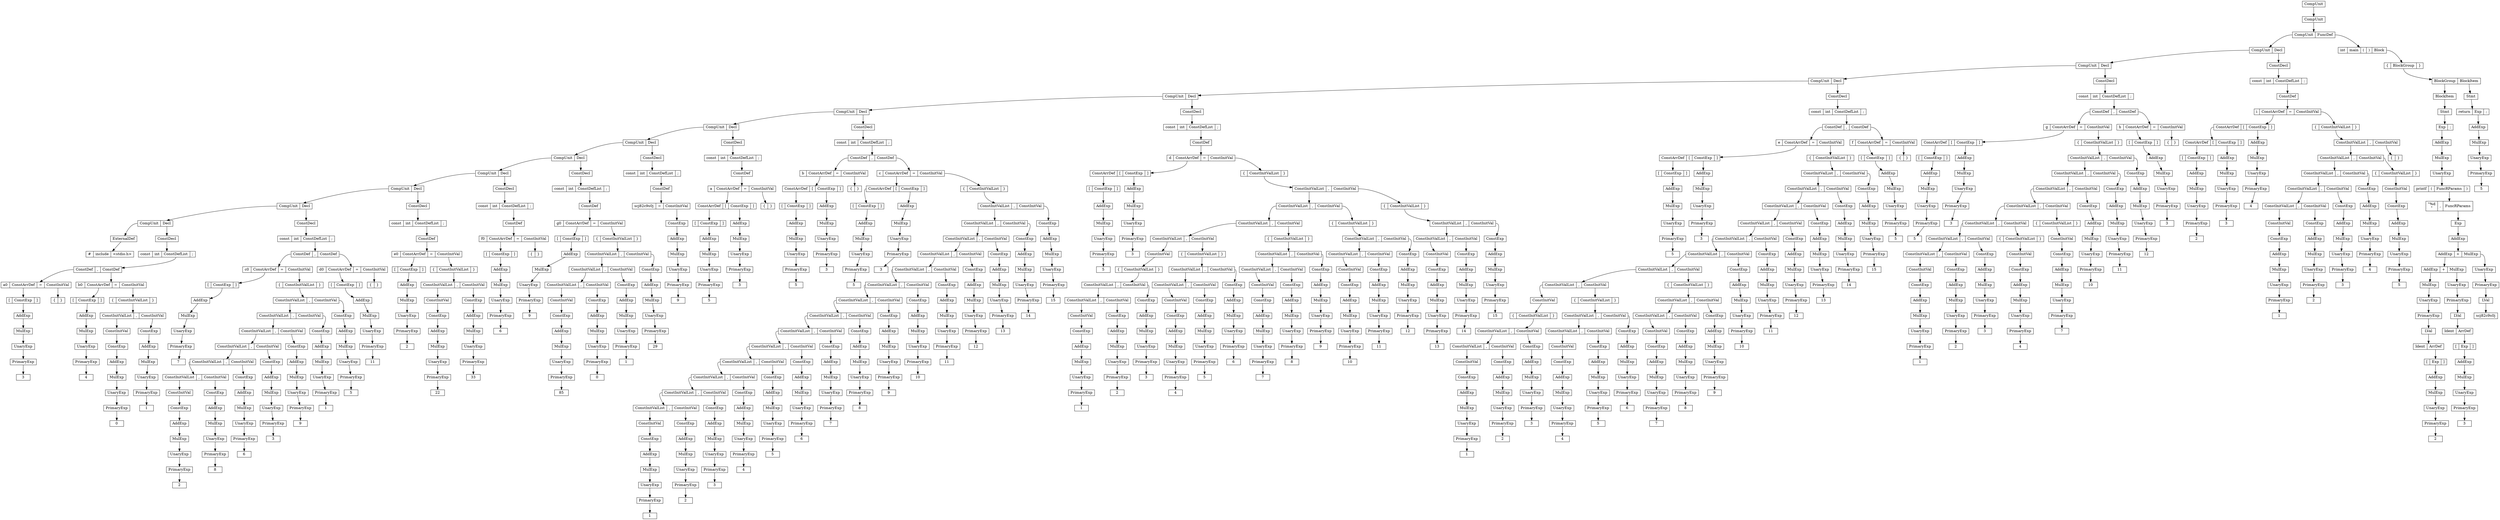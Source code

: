 digraph " "{node [shape = record,height=.1]node0[label="<f0> CompUnit"]node1[label = "<f0> CompUnit"];
"node0":f0->"node1";
node2[label = "<f0> CompUnit|<f1> FuncDef"];
"node1":f0->"node2";
node3[label = "<f0> int|<f1> main|<f2> \(|<f3> \)|<f4> Block"];
"node2":f1->"node3";
node4[label = "<f0> \{|<f1> BlockGroup|<f2> \}"];
"node3":f4->"node4";
node6[label = "<f0> BlockGroup|<f1> BlockItem"];
"node4":f1->"node6";
node7[label = "<f0> Stmt"];
"node6":f1->"node7";
node8[label = "<f0> return|<f1> Exp|<f2> \;"];
"node7":f0->"node8";
node10[label = "<f0> AddExp"];
"node8":f1->"node10";
node11[label = "<f0> MulExp"];
"node10":f0->"node11";
node12[label = "<f0> UnaryExp"];
"node11":f0->"node12";
node13[label = "<f0> PrimaryExp"];
"node12":f0->"node13";
node14[label = "<f0> 5"];
"node13":f0->"node14";
node17[label = "<f0> BlockItem"];
"node6":f0->"node17";
node18[label = "<f0> Stmt"];
"node17":f0->"node18";
node19[label = "<f0> Exp|<f1> \;"];
"node18":f0->"node19";
node21[label = "<f0> AddExp"];
"node19":f0->"node21";
node22[label = "<f0> MulExp"];
"node21":f0->"node22";
node23[label = "<f0> UnaryExp"];
"node22":f0->"node23";
node24[label = "<f0> printf|<f1> \(|<f2> FuncRParams|<f3> \)"];
"node23":f0->"node24";
node26[label = "<f0> \"%d\n\"|<f1> \,|<f2> FuncRParams"];
"node24":f2->"node26";
node27[label = "<f0> Exp"];
"node26":f2->"node27";
node28[label = "<f0> AddExp"];
"node27":f0->"node28";
node29[label = "<f0> AddExp|<f1> +|<f2> MulExp"];
"node28":f0->"node29";
node30[label = "<f0> UnaryExp"];
"node29":f2->"node30";
node31[label = "<f0> PrimaryExp"];
"node30":f0->"node31";
node32[label = "<f0> LVal"];
"node31":f0->"node32";
node33[label = "<f0> scj82c9s0j"];
"node32":f0->"node33";
node36[label = "<f0> AddExp|<f1> +|<f2> MulExp"];
"node29":f0->"node36";
node37[label = "<f0> UnaryExp"];
"node36":f2->"node37";
node38[label = "<f0> PrimaryExp"];
"node37":f0->"node38";
node39[label = "<f0> LVal"];
"node38":f0->"node39";
node40[label = "<f0> Ident|<f1> ArrDef"];
"node39":f0->"node40";
node41[label = "<f0> \[|<f1> Exp|<f2> \]"];
"node40":f1->"node41";
node43[label = "<f0> AddExp"];
"node41":f1->"node43";
node44[label = "<f0> MulExp"];
"node43":f0->"node44";
node45[label = "<f0> UnaryExp"];
"node44":f0->"node45";
node46[label = "<f0> PrimaryExp"];
"node45":f0->"node46";
node47[label = "<f0> 3"];
"node46":f0->"node47";
node52[label = "<f0> MulExp"];
"node36":f0->"node52";
node53[label = "<f0> UnaryExp"];
"node52":f0->"node53";
node54[label = "<f0> PrimaryExp"];
"node53":f0->"node54";
node55[label = "<f0> LVal"];
"node54":f0->"node55";
node56[label = "<f0> Ident|<f1> ArrDef"];
"node55":f0->"node56";
node57[label = "<f0> \[|<f1> Exp|<f2> \]"];
"node56":f1->"node57";
node59[label = "<f0> AddExp"];
"node57":f1->"node59";
node60[label = "<f0> MulExp"];
"node59":f0->"node60";
node61[label = "<f0> UnaryExp"];
"node60":f0->"node61";
node62[label = "<f0> PrimaryExp"];
"node61":f0->"node62";
node63[label = "<f0> 2"];
"node62":f0->"node63";
node76[label = "<f0> CompUnit|<f1> Decl"];
"node2":f0->"node76";
node77[label = "<f0> ConstDecl"];
"node76":f1->"node77";
node78[label = "<f0> const|<f1> int|<f2> ConstDefList|<f3> \;"];
"node77":f0->"node78";
node80[label = "<f0> ConstDef"];
"node78":f2->"node80";
node81[label = "<f0> i|<f1> ConstArrDef|<f2> \=|<f3> ConstInitVal"];
"node80":f0->"node81";
node82[label = "<f0> \{|<f1> ConstInitValList|<f2> \}"];
"node81":f3->"node82";
node84[label = "<f0> ConstInitValList|<f1> \,|<f2> ConstInitVal"];
"node82":f1->"node84";
node85[label = "<f0> \{|<f1> \}"];
"node84":f2->"node85";
node89[label = "<f0> ConstInitValList|<f1> \,|<f2> ConstInitVal"];
"node84":f0->"node89";
node90[label = "<f0> \{|<f1> ConstInitValList|<f2> \}"];
"node89":f2->"node90";
node92[label = "<f0> ConstInitVal"];
"node90":f1->"node92";
node93[label = "<f0> ConstExp"];
"node92":f0->"node93";
node94[label = "<f0> AddExp"];
"node93":f0->"node94";
node95[label = "<f0> MulExp"];
"node94":f0->"node95";
node96[label = "<f0> UnaryExp"];
"node95":f0->"node96";
node97[label = "<f0> PrimaryExp"];
"node96":f0->"node97";
node98[label = "<f0> 5"];
"node97":f0->"node98";
node102[label = "<f0> ConstInitValList|<f1> \,|<f2> ConstInitVal"];
"node89":f0->"node102";
node103[label = "<f0> ConstExp"];
"node102":f2->"node103";
node104[label = "<f0> AddExp"];
"node103":f0->"node104";
node105[label = "<f0> MulExp"];
"node104":f0->"node105";
node106[label = "<f0> UnaryExp"];
"node105":f0->"node106";
node107[label = "<f0> PrimaryExp"];
"node106":f0->"node107";
node108[label = "<f0> 4"];
"node107":f0->"node108";
node111[label = "<f0> ConstInitValList|<f1> \,|<f2> ConstInitVal"];
"node102":f0->"node111";
node112[label = "<f0> ConstExp"];
"node111":f2->"node112";
node113[label = "<f0> AddExp"];
"node112":f0->"node113";
node114[label = "<f0> MulExp"];
"node113":f0->"node114";
node115[label = "<f0> UnaryExp"];
"node114":f0->"node115";
node116[label = "<f0> PrimaryExp"];
"node115":f0->"node116";
node117[label = "<f0> 3"];
"node116":f0->"node117";
node120[label = "<f0> ConstInitValList|<f1> \,|<f2> ConstInitVal"];
"node111":f0->"node120";
node121[label = "<f0> ConstExp"];
"node120":f2->"node121";
node122[label = "<f0> AddExp"];
"node121":f0->"node122";
node123[label = "<f0> MulExp"];
"node122":f0->"node123";
node124[label = "<f0> UnaryExp"];
"node123":f0->"node124";
node125[label = "<f0> PrimaryExp"];
"node124":f0->"node125";
node126[label = "<f0> 2"];
"node125":f0->"node126";
node129[label = "<f0> ConstInitVal"];
"node120":f0->"node129";
node130[label = "<f0> ConstExp"];
"node129":f0->"node130";
node131[label = "<f0> AddExp"];
"node130":f0->"node131";
node132[label = "<f0> MulExp"];
"node131":f0->"node132";
node133[label = "<f0> UnaryExp"];
"node132":f0->"node133";
node134[label = "<f0> PrimaryExp"];
"node133":f0->"node134";
node135[label = "<f0> 1"];
"node134":f0->"node135";
node139[label = "<f0> ConstArrDef|<f1> \[|<f2> ConstExp|<f3> \]"];
"node81":f1->"node139";
node141[label = "<f0> AddExp"];
"node139":f2->"node141";
node142[label = "<f0> MulExp"];
"node141":f0->"node142";
node143[label = "<f0> UnaryExp"];
"node142":f0->"node143";
node144[label = "<f0> PrimaryExp"];
"node143":f0->"node144";
node145[label = "<f0> 4"];
"node144":f0->"node145";
node148[label = "<f0> ConstArrDef|<f1> \[|<f2> ConstExp|<f3> \]"];
"node139":f0->"node148";
node150[label = "<f0> AddExp"];
"node148":f2->"node150";
node151[label = "<f0> MulExp"];
"node150":f0->"node151";
node152[label = "<f0> UnaryExp"];
"node151":f0->"node152";
node153[label = "<f0> PrimaryExp"];
"node152":f0->"node153";
node154[label = "<f0> 3"];
"node153":f0->"node154";
node157[label = "<f0> \[|<f1> ConstExp|<f2> \]"];
"node148":f0->"node157";
node159[label = "<f0> AddExp"];
"node157":f1->"node159";
node160[label = "<f0> MulExp"];
"node159":f0->"node160";
node161[label = "<f0> UnaryExp"];
"node160":f0->"node161";
node162[label = "<f0> PrimaryExp"];
"node161":f0->"node162";
node163[label = "<f0> 2"];
"node162":f0->"node163";
node169[label = "<f0> CompUnit|<f1> Decl"];
"node76":f0->"node169";
node170[label = "<f0> ConstDecl"];
"node169":f1->"node170";
node171[label = "<f0> const|<f1> int|<f2> ConstDefList|<f3> \;"];
"node170":f0->"node171";
node173[label = "<f0> ConstDef|<f1> \,|<f2> ConstDef"];
"node171":f2->"node173";
node174[label = "<f0> h|<f1> ConstArrDef|<f2> \=|<f3> ConstInitVal"];
"node173":f2->"node174";
node175[label = "<f0> \{|<f1> \}"];
"node174":f3->"node175";
node179[label = "<f0> \[|<f1> ConstExp|<f2> \]"];
"node174":f1->"node179";
node181[label = "<f0> AddExp"];
"node179":f1->"node181";
node182[label = "<f0> MulExp"];
"node181":f0->"node182";
node183[label = "<f0> UnaryExp"];
"node182":f0->"node183";
node184[label = "<f0> PrimaryExp"];
"node183":f0->"node184";
node185[label = "<f0> 3"];
"node184":f0->"node185";
node190[label = "<f0> g|<f1> ConstArrDef|<f2> \=|<f3> ConstInitVal"];
"node173":f0->"node190";
node191[label = "<f0> \{|<f1> ConstInitValList|<f2> \}"];
"node190":f3->"node191";
node193[label = "<f0> ConstInitValList|<f1> \,|<f2> ConstInitVal"];
"node191":f1->"node193";
node194[label = "<f0> ConstExp"];
"node193":f2->"node194";
node195[label = "<f0> AddExp"];
"node194":f0->"node195";
node196[label = "<f0> MulExp"];
"node195":f0->"node196";
node197[label = "<f0> UnaryExp"];
"node196":f0->"node197";
node198[label = "<f0> PrimaryExp"];
"node197":f0->"node198";
node199[label = "<f0> 12"];
"node198":f0->"node199";
node202[label = "<f0> ConstInitValList|<f1> \,|<f2> ConstInitVal"];
"node193":f0->"node202";
node203[label = "<f0> ConstExp"];
"node202":f2->"node203";
node204[label = "<f0> AddExp"];
"node203":f0->"node204";
node205[label = "<f0> MulExp"];
"node204":f0->"node205";
node206[label = "<f0> UnaryExp"];
"node205":f0->"node206";
node207[label = "<f0> PrimaryExp"];
"node206":f0->"node207";
node208[label = "<f0> 11"];
"node207":f0->"node208";
node211[label = "<f0> ConstInitValList|<f1> \,|<f2> ConstInitVal"];
"node202":f0->"node211";
node212[label = "<f0> ConstExp"];
"node211":f2->"node212";
node213[label = "<f0> AddExp"];
"node212":f0->"node213";
node214[label = "<f0> MulExp"];
"node213":f0->"node214";
node215[label = "<f0> UnaryExp"];
"node214":f0->"node215";
node216[label = "<f0> PrimaryExp"];
"node215":f0->"node216";
node217[label = "<f0> 10"];
"node216":f0->"node217";
node220[label = "<f0> ConstInitValList|<f1> \,|<f2> ConstInitVal"];
"node211":f0->"node220";
node221[label = "<f0> \{|<f1> ConstInitValList|<f2> \}"];
"node220":f2->"node221";
node223[label = "<f0> ConstInitVal"];
"node221":f1->"node223";
node224[label = "<f0> ConstExp"];
"node223":f0->"node224";
node225[label = "<f0> AddExp"];
"node224":f0->"node225";
node226[label = "<f0> MulExp"];
"node225":f0->"node226";
node227[label = "<f0> UnaryExp"];
"node226":f0->"node227";
node228[label = "<f0> PrimaryExp"];
"node227":f0->"node228";
node229[label = "<f0> 7"];
"node228":f0->"node229";
node233[label = "<f0> ConstInitValList|<f1> \,|<f2> ConstInitVal"];
"node220":f0->"node233";
node234[label = "<f0> \{|<f1> ConstInitValList|<f2> \}"];
"node233":f2->"node234";
node236[label = "<f0> ConstInitVal"];
"node234":f1->"node236";
node237[label = "<f0> ConstExp"];
"node236":f0->"node237";
node238[label = "<f0> AddExp"];
"node237":f0->"node238";
node239[label = "<f0> MulExp"];
"node238":f0->"node239";
node240[label = "<f0> UnaryExp"];
"node239":f0->"node240";
node241[label = "<f0> PrimaryExp"];
"node240":f0->"node241";
node242[label = "<f0> 4"];
"node241":f0->"node242";
node246[label = "<f0> ConstInitValList|<f1> \,|<f2> ConstInitVal"];
"node233":f0->"node246";
node247[label = "<f0> ConstExp"];
"node246":f2->"node247";
node248[label = "<f0> AddExp"];
"node247":f0->"node248";
node249[label = "<f0> MulExp"];
"node248":f0->"node249";
node250[label = "<f0> UnaryExp"];
"node249":f0->"node250";
node251[label = "<f0> PrimaryExp"];
"node250":f0->"node251";
node252[label = "<f0> 3"];
"node251":f0->"node252";
node255[label = "<f0> ConstInitValList|<f1> \,|<f2> ConstInitVal"];
"node246":f0->"node255";
node256[label = "<f0> ConstExp"];
"node255":f2->"node256";
node257[label = "<f0> AddExp"];
"node256":f0->"node257";
node258[label = "<f0> MulExp"];
"node257":f0->"node258";
node259[label = "<f0> UnaryExp"];
"node258":f0->"node259";
node260[label = "<f0> PrimaryExp"];
"node259":f0->"node260";
node261[label = "<f0> 2"];
"node260":f0->"node261";
node264[label = "<f0> ConstInitVal"];
"node255":f0->"node264";
node265[label = "<f0> ConstExp"];
"node264":f0->"node265";
node266[label = "<f0> AddExp"];
"node265":f0->"node266";
node267[label = "<f0> MulExp"];
"node266":f0->"node267";
node268[label = "<f0> UnaryExp"];
"node267":f0->"node268";
node269[label = "<f0> PrimaryExp"];
"node268":f0->"node269";
node270[label = "<f0> 1"];
"node269":f0->"node270";
node274[label = "<f0> ConstArrDef|<f1> \[|<f2> ConstExp|<f3> \]"];
"node190":f1->"node274";
node276[label = "<f0> AddExp"];
"node274":f2->"node276";
node277[label = "<f0> MulExp"];
"node276":f0->"node277";
node278[label = "<f0> UnaryExp"];
"node277":f0->"node278";
node279[label = "<f0> PrimaryExp"];
"node278":f0->"node279";
node280[label = "<f0> 3"];
"node279":f0->"node280";
node283[label = "<f0> \[|<f1> ConstExp|<f2> \]"];
"node274":f0->"node283";
node285[label = "<f0> AddExp"];
"node283":f1->"node285";
node286[label = "<f0> MulExp"];
"node285":f0->"node286";
node287[label = "<f0> UnaryExp"];
"node286":f0->"node287";
node288[label = "<f0> PrimaryExp"];
"node287":f0->"node288";
node289[label = "<f0> 5"];
"node288":f0->"node289";
node295[label = "<f0> CompUnit|<f1> Decl"];
"node169":f0->"node295";
node296[label = "<f0> ConstDecl"];
"node295":f1->"node296";
node297[label = "<f0> const|<f1> int|<f2> ConstDefList|<f3> \;"];
"node296":f0->"node297";
node299[label = "<f0> ConstDef|<f1> \,|<f2> ConstDef"];
"node297":f2->"node299";
node300[label = "<f0> f|<f1> ConstArrDef|<f2> \=|<f3> ConstInitVal"];
"node299":f2->"node300";
node301[label = "<f0> \{|<f1> \}"];
"node300":f3->"node301";
node305[label = "<f0> \[|<f1> ConstExp|<f2> \]"];
"node300":f1->"node305";
node307[label = "<f0> AddExp"];
"node305":f1->"node307";
node308[label = "<f0> MulExp"];
"node307":f0->"node308";
node309[label = "<f0> UnaryExp"];
"node308":f0->"node309";
node310[label = "<f0> PrimaryExp"];
"node309":f0->"node310";
node311[label = "<f0> 5"];
"node310":f0->"node311";
node316[label = "<f0> e|<f1> ConstArrDef|<f2> \=|<f3> ConstInitVal"];
"node299":f0->"node316";
node317[label = "<f0> \{|<f1> ConstInitValList|<f2> \}"];
"node316":f3->"node317";
node319[label = "<f0> ConstInitValList|<f1> \,|<f2> ConstInitVal"];
"node317":f1->"node319";
node320[label = "<f0> ConstExp"];
"node319":f2->"node320";
node321[label = "<f0> AddExp"];
"node320":f0->"node321";
node322[label = "<f0> MulExp"];
"node321":f0->"node322";
node323[label = "<f0> UnaryExp"];
"node322":f0->"node323";
node324[label = "<f0> PrimaryExp"];
"node323":f0->"node324";
node325[label = "<f0> 15"];
"node324":f0->"node325";
node328[label = "<f0> ConstInitValList|<f1> \,|<f2> ConstInitVal"];
"node319":f0->"node328";
node329[label = "<f0> ConstExp"];
"node328":f2->"node329";
node330[label = "<f0> AddExp"];
"node329":f0->"node330";
node331[label = "<f0> MulExp"];
"node330":f0->"node331";
node332[label = "<f0> UnaryExp"];
"node331":f0->"node332";
node333[label = "<f0> PrimaryExp"];
"node332":f0->"node333";
node334[label = "<f0> 14"];
"node333":f0->"node334";
node337[label = "<f0> ConstInitValList|<f1> \,|<f2> ConstInitVal"];
"node328":f0->"node337";
node338[label = "<f0> ConstExp"];
"node337":f2->"node338";
node339[label = "<f0> AddExp"];
"node338":f0->"node339";
node340[label = "<f0> MulExp"];
"node339":f0->"node340";
node341[label = "<f0> UnaryExp"];
"node340":f0->"node341";
node342[label = "<f0> PrimaryExp"];
"node341":f0->"node342";
node343[label = "<f0> 13"];
"node342":f0->"node343";
node346[label = "<f0> ConstInitValList|<f1> \,|<f2> ConstInitVal"];
"node337":f0->"node346";
node347[label = "<f0> ConstExp"];
"node346":f2->"node347";
node348[label = "<f0> AddExp"];
"node347":f0->"node348";
node349[label = "<f0> MulExp"];
"node348":f0->"node349";
node350[label = "<f0> UnaryExp"];
"node349":f0->"node350";
node351[label = "<f0> PrimaryExp"];
"node350":f0->"node351";
node352[label = "<f0> 12"];
"node351":f0->"node352";
node355[label = "<f0> ConstInitValList|<f1> \,|<f2> ConstInitVal"];
"node346":f0->"node355";
node356[label = "<f0> ConstExp"];
"node355":f2->"node356";
node357[label = "<f0> AddExp"];
"node356":f0->"node357";
node358[label = "<f0> MulExp"];
"node357":f0->"node358";
node359[label = "<f0> UnaryExp"];
"node358":f0->"node359";
node360[label = "<f0> PrimaryExp"];
"node359":f0->"node360";
node361[label = "<f0> 11"];
"node360":f0->"node361";
node364[label = "<f0> ConstInitValList|<f1> \,|<f2> ConstInitVal"];
"node355":f0->"node364";
node365[label = "<f0> ConstExp"];
"node364":f2->"node365";
node366[label = "<f0> AddExp"];
"node365":f0->"node366";
node367[label = "<f0> MulExp"];
"node366":f0->"node367";
node368[label = "<f0> UnaryExp"];
"node367":f0->"node368";
node369[label = "<f0> PrimaryExp"];
"node368":f0->"node369";
node370[label = "<f0> 10"];
"node369":f0->"node370";
node373[label = "<f0> ConstInitValList|<f1> \,|<f2> ConstInitVal"];
"node364":f0->"node373";
node374[label = "<f0> \{|<f1> ConstInitValList|<f2> \}"];
"node373":f2->"node374";
node376[label = "<f0> ConstInitValList|<f1> \,|<f2> ConstInitVal"];
"node374":f1->"node376";
node377[label = "<f0> ConstExp"];
"node376":f2->"node377";
node378[label = "<f0> AddExp"];
"node377":f0->"node378";
node379[label = "<f0> MulExp"];
"node378":f0->"node379";
node380[label = "<f0> UnaryExp"];
"node379":f0->"node380";
node381[label = "<f0> PrimaryExp"];
"node380":f0->"node381";
node382[label = "<f0> 9"];
"node381":f0->"node382";
node385[label = "<f0> ConstInitValList|<f1> \,|<f2> ConstInitVal"];
"node376":f0->"node385";
node386[label = "<f0> ConstExp"];
"node385":f2->"node386";
node387[label = "<f0> AddExp"];
"node386":f0->"node387";
node388[label = "<f0> MulExp"];
"node387":f0->"node388";
node389[label = "<f0> UnaryExp"];
"node388":f0->"node389";
node390[label = "<f0> PrimaryExp"];
"node389":f0->"node390";
node391[label = "<f0> 8"];
"node390":f0->"node391";
node394[label = "<f0> ConstInitVal"];
"node385":f0->"node394";
node395[label = "<f0> ConstExp"];
"node394":f0->"node395";
node396[label = "<f0> AddExp"];
"node395":f0->"node396";
node397[label = "<f0> MulExp"];
"node396":f0->"node397";
node398[label = "<f0> UnaryExp"];
"node397":f0->"node398";
node399[label = "<f0> PrimaryExp"];
"node398":f0->"node399";
node400[label = "<f0> 7"];
"node399":f0->"node400";
node404[label = "<f0> ConstInitValList|<f1> \,|<f2> ConstInitVal"];
"node373":f0->"node404";
node405[label = "<f0> \{|<f1> ConstInitValList|<f2> \}"];
"node404":f2->"node405";
node407[label = "<f0> ConstInitValList|<f1> \,|<f2> ConstInitVal"];
"node405":f1->"node407";
node408[label = "<f0> ConstExp"];
"node407":f2->"node408";
node409[label = "<f0> AddExp"];
"node408":f0->"node409";
node410[label = "<f0> MulExp"];
"node409":f0->"node410";
node411[label = "<f0> UnaryExp"];
"node410":f0->"node411";
node412[label = "<f0> PrimaryExp"];
"node411":f0->"node412";
node413[label = "<f0> 6"];
"node412":f0->"node413";
node416[label = "<f0> ConstInitValList|<f1> \,|<f2> ConstInitVal"];
"node407":f0->"node416";
node417[label = "<f0> ConstExp"];
"node416":f2->"node417";
node418[label = "<f0> AddExp"];
"node417":f0->"node418";
node419[label = "<f0> MulExp"];
"node418":f0->"node419";
node420[label = "<f0> UnaryExp"];
"node419":f0->"node420";
node421[label = "<f0> PrimaryExp"];
"node420":f0->"node421";
node422[label = "<f0> 5"];
"node421":f0->"node422";
node425[label = "<f0> ConstInitVal"];
"node416":f0->"node425";
node426[label = "<f0> ConstExp"];
"node425":f0->"node426";
node427[label = "<f0> AddExp"];
"node426":f0->"node427";
node428[label = "<f0> MulExp"];
"node427":f0->"node428";
node429[label = "<f0> UnaryExp"];
"node428":f0->"node429";
node430[label = "<f0> PrimaryExp"];
"node429":f0->"node430";
node431[label = "<f0> 4"];
"node430":f0->"node431";
node435[label = "<f0> ConstInitVal"];
"node404":f0->"node435";
node436[label = "<f0> \{|<f1> ConstInitValList|<f2> \}"];
"node435":f0->"node436";
node438[label = "<f0> ConstInitValList|<f1> \,|<f2> ConstInitVal"];
"node436":f1->"node438";
node439[label = "<f0> ConstExp"];
"node438":f2->"node439";
node440[label = "<f0> AddExp"];
"node439":f0->"node440";
node441[label = "<f0> MulExp"];
"node440":f0->"node441";
node442[label = "<f0> UnaryExp"];
"node441":f0->"node442";
node443[label = "<f0> PrimaryExp"];
"node442":f0->"node443";
node444[label = "<f0> 3"];
"node443":f0->"node444";
node447[label = "<f0> ConstInitValList|<f1> \,|<f2> ConstInitVal"];
"node438":f0->"node447";
node448[label = "<f0> ConstExp"];
"node447":f2->"node448";
node449[label = "<f0> AddExp"];
"node448":f0->"node449";
node450[label = "<f0> MulExp"];
"node449":f0->"node450";
node451[label = "<f0> UnaryExp"];
"node450":f0->"node451";
node452[label = "<f0> PrimaryExp"];
"node451":f0->"node452";
node453[label = "<f0> 2"];
"node452":f0->"node453";
node456[label = "<f0> ConstInitVal"];
"node447":f0->"node456";
node457[label = "<f0> ConstExp"];
"node456":f0->"node457";
node458[label = "<f0> AddExp"];
"node457":f0->"node458";
node459[label = "<f0> MulExp"];
"node458":f0->"node459";
node460[label = "<f0> UnaryExp"];
"node459":f0->"node460";
node461[label = "<f0> PrimaryExp"];
"node460":f0->"node461";
node462[label = "<f0> 1"];
"node461":f0->"node462";
node467[label = "<f0> ConstArrDef|<f1> \[|<f2> ConstExp|<f3> \]"];
"node316":f1->"node467";
node469[label = "<f0> AddExp"];
"node467":f2->"node469";
node470[label = "<f0> MulExp"];
"node469":f0->"node470";
node471[label = "<f0> UnaryExp"];
"node470":f0->"node471";
node472[label = "<f0> PrimaryExp"];
"node471":f0->"node472";
node473[label = "<f0> 3"];
"node472":f0->"node473";
node476[label = "<f0> \[|<f1> ConstExp|<f2> \]"];
"node467":f0->"node476";
node478[label = "<f0> AddExp"];
"node476":f1->"node478";
node479[label = "<f0> MulExp"];
"node478":f0->"node479";
node480[label = "<f0> UnaryExp"];
"node479":f0->"node480";
node481[label = "<f0> PrimaryExp"];
"node480":f0->"node481";
node482[label = "<f0> 5"];
"node481":f0->"node482";
node488[label = "<f0> CompUnit|<f1> Decl"];
"node295":f0->"node488";
node489[label = "<f0> ConstDecl"];
"node488":f1->"node489";
node490[label = "<f0> const|<f1> int|<f2> ConstDefList|<f3> \;"];
"node489":f0->"node490";
node492[label = "<f0> ConstDef"];
"node490":f2->"node492";
node493[label = "<f0> d|<f1> ConstArrDef|<f2> \=|<f3> ConstInitVal"];
"node492":f0->"node493";
node494[label = "<f0> \{|<f1> ConstInitValList|<f2> \}"];
"node493":f3->"node494";
node496[label = "<f0> ConstInitValList|<f1> \,|<f2> ConstInitVal"];
"node494":f1->"node496";
node497[label = "<f0> \{|<f1> ConstInitValList|<f2> \}"];
"node496":f2->"node497";
node499[label = "<f0> ConstInitValList|<f1> \,|<f2> ConstInitVal"];
"node497":f1->"node499";
node500[label = "<f0> ConstExp"];
"node499":f2->"node500";
node501[label = "<f0> AddExp"];
"node500":f0->"node501";
node502[label = "<f0> MulExp"];
"node501":f0->"node502";
node503[label = "<f0> UnaryExp"];
"node502":f0->"node503";
node504[label = "<f0> PrimaryExp"];
"node503":f0->"node504";
node505[label = "<f0> 15"];
"node504":f0->"node505";
node508[label = "<f0> ConstInitValList|<f1> \,|<f2> ConstInitVal"];
"node499":f0->"node508";
node509[label = "<f0> ConstExp"];
"node508":f2->"node509";
node510[label = "<f0> AddExp"];
"node509":f0->"node510";
node511[label = "<f0> MulExp"];
"node510":f0->"node511";
node512[label = "<f0> UnaryExp"];
"node511":f0->"node512";
node513[label = "<f0> PrimaryExp"];
"node512":f0->"node513";
node514[label = "<f0> 14"];
"node513":f0->"node514";
node517[label = "<f0> ConstInitVal"];
"node508":f0->"node517";
node518[label = "<f0> ConstExp"];
"node517":f0->"node518";
node519[label = "<f0> AddExp"];
"node518":f0->"node519";
node520[label = "<f0> MulExp"];
"node519":f0->"node520";
node521[label = "<f0> UnaryExp"];
"node520":f0->"node521";
node522[label = "<f0> PrimaryExp"];
"node521":f0->"node522";
node523[label = "<f0> 13"];
"node522":f0->"node523";
node527[label = "<f0> ConstInitValList|<f1> \,|<f2> ConstInitVal"];
"node496":f0->"node527";
node528[label = "<f0> \{|<f1> ConstInitValList|<f2> \}"];
"node527":f2->"node528";
node530[label = "<f0> ConstInitValList|<f1> \,|<f2> ConstInitVal"];
"node528":f1->"node530";
node531[label = "<f0> ConstExp"];
"node530":f2->"node531";
node532[label = "<f0> AddExp"];
"node531":f0->"node532";
node533[label = "<f0> MulExp"];
"node532":f0->"node533";
node534[label = "<f0> UnaryExp"];
"node533":f0->"node534";
node535[label = "<f0> PrimaryExp"];
"node534":f0->"node535";
node536[label = "<f0> 12"];
"node535":f0->"node536";
node539[label = "<f0> ConstInitValList|<f1> \,|<f2> ConstInitVal"];
"node530":f0->"node539";
node540[label = "<f0> ConstExp"];
"node539":f2->"node540";
node541[label = "<f0> AddExp"];
"node540":f0->"node541";
node542[label = "<f0> MulExp"];
"node541":f0->"node542";
node543[label = "<f0> UnaryExp"];
"node542":f0->"node543";
node544[label = "<f0> PrimaryExp"];
"node543":f0->"node544";
node545[label = "<f0> 11"];
"node544":f0->"node545";
node548[label = "<f0> ConstInitVal"];
"node539":f0->"node548";
node549[label = "<f0> ConstExp"];
"node548":f0->"node549";
node550[label = "<f0> AddExp"];
"node549":f0->"node550";
node551[label = "<f0> MulExp"];
"node550":f0->"node551";
node552[label = "<f0> UnaryExp"];
"node551":f0->"node552";
node553[label = "<f0> PrimaryExp"];
"node552":f0->"node553";
node554[label = "<f0> 10"];
"node553":f0->"node554";
node558[label = "<f0> ConstInitValList|<f1> \,|<f2> ConstInitVal"];
"node527":f0->"node558";
node559[label = "<f0> \{|<f1> ConstInitValList|<f2> \}"];
"node558":f2->"node559";
node561[label = "<f0> ConstInitValList|<f1> \,|<f2> ConstInitVal"];
"node559":f1->"node561";
node562[label = "<f0> ConstExp"];
"node561":f2->"node562";
node563[label = "<f0> AddExp"];
"node562":f0->"node563";
node564[label = "<f0> MulExp"];
"node563":f0->"node564";
node565[label = "<f0> UnaryExp"];
"node564":f0->"node565";
node566[label = "<f0> PrimaryExp"];
"node565":f0->"node566";
node567[label = "<f0> 9"];
"node566":f0->"node567";
node570[label = "<f0> ConstInitValList|<f1> \,|<f2> ConstInitVal"];
"node561":f0->"node570";
node571[label = "<f0> ConstExp"];
"node570":f2->"node571";
node572[label = "<f0> AddExp"];
"node571":f0->"node572";
node573[label = "<f0> MulExp"];
"node572":f0->"node573";
node574[label = "<f0> UnaryExp"];
"node573":f0->"node574";
node575[label = "<f0> PrimaryExp"];
"node574":f0->"node575";
node576[label = "<f0> 8"];
"node575":f0->"node576";
node579[label = "<f0> ConstInitVal"];
"node570":f0->"node579";
node580[label = "<f0> ConstExp"];
"node579":f0->"node580";
node581[label = "<f0> AddExp"];
"node580":f0->"node581";
node582[label = "<f0> MulExp"];
"node581":f0->"node582";
node583[label = "<f0> UnaryExp"];
"node582":f0->"node583";
node584[label = "<f0> PrimaryExp"];
"node583":f0->"node584";
node585[label = "<f0> 7"];
"node584":f0->"node585";
node589[label = "<f0> ConstInitValList|<f1> \,|<f2> ConstInitVal"];
"node558":f0->"node589";
node590[label = "<f0> \{|<f1> ConstInitValList|<f2> \}"];
"node589":f2->"node590";
node592[label = "<f0> ConstInitValList|<f1> \,|<f2> ConstInitVal"];
"node590":f1->"node592";
node593[label = "<f0> ConstExp"];
"node592":f2->"node593";
node594[label = "<f0> AddExp"];
"node593":f0->"node594";
node595[label = "<f0> MulExp"];
"node594":f0->"node595";
node596[label = "<f0> UnaryExp"];
"node595":f0->"node596";
node597[label = "<f0> PrimaryExp"];
"node596":f0->"node597";
node598[label = "<f0> 6"];
"node597":f0->"node598";
node601[label = "<f0> ConstInitValList|<f1> \,|<f2> ConstInitVal"];
"node592":f0->"node601";
node602[label = "<f0> ConstExp"];
"node601":f2->"node602";
node603[label = "<f0> AddExp"];
"node602":f0->"node603";
node604[label = "<f0> MulExp"];
"node603":f0->"node604";
node605[label = "<f0> UnaryExp"];
"node604":f0->"node605";
node606[label = "<f0> PrimaryExp"];
"node605":f0->"node606";
node607[label = "<f0> 5"];
"node606":f0->"node607";
node610[label = "<f0> ConstInitVal"];
"node601":f0->"node610";
node611[label = "<f0> ConstExp"];
"node610":f0->"node611";
node612[label = "<f0> AddExp"];
"node611":f0->"node612";
node613[label = "<f0> MulExp"];
"node612":f0->"node613";
node614[label = "<f0> UnaryExp"];
"node613":f0->"node614";
node615[label = "<f0> PrimaryExp"];
"node614":f0->"node615";
node616[label = "<f0> 4"];
"node615":f0->"node616";
node620[label = "<f0> ConstInitVal"];
"node589":f0->"node620";
node621[label = "<f0> \{|<f1> ConstInitValList|<f2> \}"];
"node620":f0->"node621";
node623[label = "<f0> ConstInitValList|<f1> \,|<f2> ConstInitVal"];
"node621":f1->"node623";
node624[label = "<f0> ConstExp"];
"node623":f2->"node624";
node625[label = "<f0> AddExp"];
"node624":f0->"node625";
node626[label = "<f0> MulExp"];
"node625":f0->"node626";
node627[label = "<f0> UnaryExp"];
"node626":f0->"node627";
node628[label = "<f0> PrimaryExp"];
"node627":f0->"node628";
node629[label = "<f0> 3"];
"node628":f0->"node629";
node632[label = "<f0> ConstInitValList|<f1> \,|<f2> ConstInitVal"];
"node623":f0->"node632";
node633[label = "<f0> ConstExp"];
"node632":f2->"node633";
node634[label = "<f0> AddExp"];
"node633":f0->"node634";
node635[label = "<f0> MulExp"];
"node634":f0->"node635";
node636[label = "<f0> UnaryExp"];
"node635":f0->"node636";
node637[label = "<f0> PrimaryExp"];
"node636":f0->"node637";
node638[label = "<f0> 2"];
"node637":f0->"node638";
node641[label = "<f0> ConstInitVal"];
"node632":f0->"node641";
node642[label = "<f0> ConstExp"];
"node641":f0->"node642";
node643[label = "<f0> AddExp"];
"node642":f0->"node643";
node644[label = "<f0> MulExp"];
"node643":f0->"node644";
node645[label = "<f0> UnaryExp"];
"node644":f0->"node645";
node646[label = "<f0> PrimaryExp"];
"node645":f0->"node646";
node647[label = "<f0> 1"];
"node646":f0->"node647";
node652[label = "<f0> ConstArrDef|<f1> \[|<f2> ConstExp|<f3> \]"];
"node493":f1->"node652";
node654[label = "<f0> AddExp"];
"node652":f2->"node654";
node655[label = "<f0> MulExp"];
"node654":f0->"node655";
node656[label = "<f0> UnaryExp"];
"node655":f0->"node656";
node657[label = "<f0> PrimaryExp"];
"node656":f0->"node657";
node658[label = "<f0> 3"];
"node657":f0->"node658";
node661[label = "<f0> \[|<f1> ConstExp|<f2> \]"];
"node652":f0->"node661";
node663[label = "<f0> AddExp"];
"node661":f1->"node663";
node664[label = "<f0> MulExp"];
"node663":f0->"node664";
node665[label = "<f0> UnaryExp"];
"node664":f0->"node665";
node666[label = "<f0> PrimaryExp"];
"node665":f0->"node666";
node667[label = "<f0> 5"];
"node666":f0->"node667";
node673[label = "<f0> CompUnit|<f1> Decl"];
"node488":f0->"node673";
node674[label = "<f0> ConstDecl"];
"node673":f1->"node674";
node675[label = "<f0> const|<f1> int|<f2> ConstDefList|<f3> \;"];
"node674":f0->"node675";
node677[label = "<f0> ConstDef|<f1> \,|<f2> ConstDef"];
"node675":f2->"node677";
node678[label = "<f0> c|<f1> ConstArrDef|<f2> \=|<f3> ConstInitVal"];
"node677":f2->"node678";
node679[label = "<f0> \{|<f1> ConstInitValList|<f2> \}"];
"node678":f3->"node679";
node681[label = "<f0> ConstInitValList|<f1> \,|<f2> ConstInitVal"];
"node679":f1->"node681";
node682[label = "<f0> ConstExp"];
"node681":f2->"node682";
node683[label = "<f0> AddExp"];
"node682":f0->"node683";
node684[label = "<f0> MulExp"];
"node683":f0->"node684";
node685[label = "<f0> UnaryExp"];
"node684":f0->"node685";
node686[label = "<f0> PrimaryExp"];
"node685":f0->"node686";
node687[label = "<f0> 15"];
"node686":f0->"node687";
node690[label = "<f0> ConstInitValList|<f1> \,|<f2> ConstInitVal"];
"node681":f0->"node690";
node691[label = "<f0> ConstExp"];
"node690":f2->"node691";
node692[label = "<f0> AddExp"];
"node691":f0->"node692";
node693[label = "<f0> MulExp"];
"node692":f0->"node693";
node694[label = "<f0> UnaryExp"];
"node693":f0->"node694";
node695[label = "<f0> PrimaryExp"];
"node694":f0->"node695";
node696[label = "<f0> 14"];
"node695":f0->"node696";
node699[label = "<f0> ConstInitValList|<f1> \,|<f2> ConstInitVal"];
"node690":f0->"node699";
node700[label = "<f0> ConstExp"];
"node699":f2->"node700";
node701[label = "<f0> AddExp"];
"node700":f0->"node701";
node702[label = "<f0> MulExp"];
"node701":f0->"node702";
node703[label = "<f0> UnaryExp"];
"node702":f0->"node703";
node704[label = "<f0> PrimaryExp"];
"node703":f0->"node704";
node705[label = "<f0> 13"];
"node704":f0->"node705";
node708[label = "<f0> ConstInitValList|<f1> \,|<f2> ConstInitVal"];
"node699":f0->"node708";
node709[label = "<f0> ConstExp"];
"node708":f2->"node709";
node710[label = "<f0> AddExp"];
"node709":f0->"node710";
node711[label = "<f0> MulExp"];
"node710":f0->"node711";
node712[label = "<f0> UnaryExp"];
"node711":f0->"node712";
node713[label = "<f0> PrimaryExp"];
"node712":f0->"node713";
node714[label = "<f0> 12"];
"node713":f0->"node714";
node717[label = "<f0> ConstInitValList|<f1> \,|<f2> ConstInitVal"];
"node708":f0->"node717";
node718[label = "<f0> ConstExp"];
"node717":f2->"node718";
node719[label = "<f0> AddExp"];
"node718":f0->"node719";
node720[label = "<f0> MulExp"];
"node719":f0->"node720";
node721[label = "<f0> UnaryExp"];
"node720":f0->"node721";
node722[label = "<f0> PrimaryExp"];
"node721":f0->"node722";
node723[label = "<f0> 11"];
"node722":f0->"node723";
node726[label = "<f0> ConstInitValList|<f1> \,|<f2> ConstInitVal"];
"node717":f0->"node726";
node727[label = "<f0> ConstExp"];
"node726":f2->"node727";
node728[label = "<f0> AddExp"];
"node727":f0->"node728";
node729[label = "<f0> MulExp"];
"node728":f0->"node729";
node730[label = "<f0> UnaryExp"];
"node729":f0->"node730";
node731[label = "<f0> PrimaryExp"];
"node730":f0->"node731";
node732[label = "<f0> 10"];
"node731":f0->"node732";
node735[label = "<f0> ConstInitValList|<f1> \,|<f2> ConstInitVal"];
"node726":f0->"node735";
node736[label = "<f0> ConstExp"];
"node735":f2->"node736";
node737[label = "<f0> AddExp"];
"node736":f0->"node737";
node738[label = "<f0> MulExp"];
"node737":f0->"node738";
node739[label = "<f0> UnaryExp"];
"node738":f0->"node739";
node740[label = "<f0> PrimaryExp"];
"node739":f0->"node740";
node741[label = "<f0> 9"];
"node740":f0->"node741";
node744[label = "<f0> ConstInitValList|<f1> \,|<f2> ConstInitVal"];
"node735":f0->"node744";
node745[label = "<f0> ConstExp"];
"node744":f2->"node745";
node746[label = "<f0> AddExp"];
"node745":f0->"node746";
node747[label = "<f0> MulExp"];
"node746":f0->"node747";
node748[label = "<f0> UnaryExp"];
"node747":f0->"node748";
node749[label = "<f0> PrimaryExp"];
"node748":f0->"node749";
node750[label = "<f0> 8"];
"node749":f0->"node750";
node753[label = "<f0> ConstInitValList|<f1> \,|<f2> ConstInitVal"];
"node744":f0->"node753";
node754[label = "<f0> ConstExp"];
"node753":f2->"node754";
node755[label = "<f0> AddExp"];
"node754":f0->"node755";
node756[label = "<f0> MulExp"];
"node755":f0->"node756";
node757[label = "<f0> UnaryExp"];
"node756":f0->"node757";
node758[label = "<f0> PrimaryExp"];
"node757":f0->"node758";
node759[label = "<f0> 7"];
"node758":f0->"node759";
node762[label = "<f0> ConstInitValList|<f1> \,|<f2> ConstInitVal"];
"node753":f0->"node762";
node763[label = "<f0> ConstExp"];
"node762":f2->"node763";
node764[label = "<f0> AddExp"];
"node763":f0->"node764";
node765[label = "<f0> MulExp"];
"node764":f0->"node765";
node766[label = "<f0> UnaryExp"];
"node765":f0->"node766";
node767[label = "<f0> PrimaryExp"];
"node766":f0->"node767";
node768[label = "<f0> 6"];
"node767":f0->"node768";
node771[label = "<f0> ConstInitValList|<f1> \,|<f2> ConstInitVal"];
"node762":f0->"node771";
node772[label = "<f0> ConstExp"];
"node771":f2->"node772";
node773[label = "<f0> AddExp"];
"node772":f0->"node773";
node774[label = "<f0> MulExp"];
"node773":f0->"node774";
node775[label = "<f0> UnaryExp"];
"node774":f0->"node775";
node776[label = "<f0> PrimaryExp"];
"node775":f0->"node776";
node777[label = "<f0> 5"];
"node776":f0->"node777";
node780[label = "<f0> ConstInitValList|<f1> \,|<f2> ConstInitVal"];
"node771":f0->"node780";
node781[label = "<f0> ConstExp"];
"node780":f2->"node781";
node782[label = "<f0> AddExp"];
"node781":f0->"node782";
node783[label = "<f0> MulExp"];
"node782":f0->"node783";
node784[label = "<f0> UnaryExp"];
"node783":f0->"node784";
node785[label = "<f0> PrimaryExp"];
"node784":f0->"node785";
node786[label = "<f0> 4"];
"node785":f0->"node786";
node789[label = "<f0> ConstInitValList|<f1> \,|<f2> ConstInitVal"];
"node780":f0->"node789";
node790[label = "<f0> ConstExp"];
"node789":f2->"node790";
node791[label = "<f0> AddExp"];
"node790":f0->"node791";
node792[label = "<f0> MulExp"];
"node791":f0->"node792";
node793[label = "<f0> UnaryExp"];
"node792":f0->"node793";
node794[label = "<f0> PrimaryExp"];
"node793":f0->"node794";
node795[label = "<f0> 3"];
"node794":f0->"node795";
node798[label = "<f0> ConstInitValList|<f1> \,|<f2> ConstInitVal"];
"node789":f0->"node798";
node799[label = "<f0> ConstExp"];
"node798":f2->"node799";
node800[label = "<f0> AddExp"];
"node799":f0->"node800";
node801[label = "<f0> MulExp"];
"node800":f0->"node801";
node802[label = "<f0> UnaryExp"];
"node801":f0->"node802";
node803[label = "<f0> PrimaryExp"];
"node802":f0->"node803";
node804[label = "<f0> 2"];
"node803":f0->"node804";
node807[label = "<f0> ConstInitVal"];
"node798":f0->"node807";
node808[label = "<f0> ConstExp"];
"node807":f0->"node808";
node809[label = "<f0> AddExp"];
"node808":f0->"node809";
node810[label = "<f0> MulExp"];
"node809":f0->"node810";
node811[label = "<f0> UnaryExp"];
"node810":f0->"node811";
node812[label = "<f0> PrimaryExp"];
"node811":f0->"node812";
node813[label = "<f0> 1"];
"node812":f0->"node813";
node817[label = "<f0> ConstArrDef|<f1> \[|<f2> ConstExp|<f3> \]"];
"node678":f1->"node817";
node819[label = "<f0> AddExp"];
"node817":f2->"node819";
node820[label = "<f0> MulExp"];
"node819":f0->"node820";
node821[label = "<f0> UnaryExp"];
"node820":f0->"node821";
node822[label = "<f0> PrimaryExp"];
"node821":f0->"node822";
node823[label = "<f0> 3"];
"node822":f0->"node823";
node826[label = "<f0> \[|<f1> ConstExp|<f2> \]"];
"node817":f0->"node826";
node828[label = "<f0> AddExp"];
"node826":f1->"node828";
node829[label = "<f0> MulExp"];
"node828":f0->"node829";
node830[label = "<f0> UnaryExp"];
"node829":f0->"node830";
node831[label = "<f0> PrimaryExp"];
"node830":f0->"node831";
node832[label = "<f0> 5"];
"node831":f0->"node832";
node837[label = "<f0> b|<f1> ConstArrDef|<f2> \=|<f3> ConstInitVal"];
"node677":f0->"node837";
node838[label = "<f0> \{|<f1> \}"];
"node837":f3->"node838";
node842[label = "<f0> ConstArrDef|<f1> \[|<f2> ConstExp|<f3> \]"];
"node837":f1->"node842";
node844[label = "<f0> AddExp"];
"node842":f2->"node844";
node845[label = "<f0> MulExp"];
"node844":f0->"node845";
node846[label = "<f0> UnaryExp"];
"node845":f0->"node846";
node847[label = "<f0> PrimaryExp"];
"node846":f0->"node847";
node848[label = "<f0> 3"];
"node847":f0->"node848";
node851[label = "<f0> \[|<f1> ConstExp|<f2> \]"];
"node842":f0->"node851";
node853[label = "<f0> AddExp"];
"node851":f1->"node853";
node854[label = "<f0> MulExp"];
"node853":f0->"node854";
node855[label = "<f0> UnaryExp"];
"node854":f0->"node855";
node856[label = "<f0> PrimaryExp"];
"node855":f0->"node856";
node857[label = "<f0> 5"];
"node856":f0->"node857";
node863[label = "<f0> CompUnit|<f1> Decl"];
"node673":f0->"node863";
node864[label = "<f0> ConstDecl"];
"node863":f1->"node864";
node865[label = "<f0> const|<f1> int|<f2> ConstDefList|<f3> \;"];
"node864":f0->"node865";
node867[label = "<f0> ConstDef"];
"node865":f2->"node867";
node868[label = "<f0> a|<f1> ConstArrDef|<f2> \=|<f3> ConstInitVal"];
"node867":f0->"node868";
node869[label = "<f0> \{|<f1> \}"];
"node868":f3->"node869";
node873[label = "<f0> ConstArrDef|<f1> \[|<f2> ConstExp|<f3> \]"];
"node868":f1->"node873";
node875[label = "<f0> AddExp"];
"node873":f2->"node875";
node876[label = "<f0> MulExp"];
"node875":f0->"node876";
node877[label = "<f0> UnaryExp"];
"node876":f0->"node877";
node878[label = "<f0> PrimaryExp"];
"node877":f0->"node878";
node879[label = "<f0> 3"];
"node878":f0->"node879";
node882[label = "<f0> \[|<f1> ConstExp|<f2> \]"];
"node873":f0->"node882";
node884[label = "<f0> AddExp"];
"node882":f1->"node884";
node885[label = "<f0> MulExp"];
"node884":f0->"node885";
node886[label = "<f0> UnaryExp"];
"node885":f0->"node886";
node887[label = "<f0> PrimaryExp"];
"node886":f0->"node887";
node888[label = "<f0> 5"];
"node887":f0->"node888";
node894[label = "<f0> CompUnit|<f1> Decl"];
"node863":f0->"node894";
node895[label = "<f0> ConstDecl"];
"node894":f1->"node895";
node896[label = "<f0> const|<f1> int|<f2> ConstDefList|<f3> \;"];
"node895":f0->"node896";
node898[label = "<f0> ConstDef"];
"node896":f2->"node898";
node899[label = "<f0> scj82c9s0j|<f1> \=|<f2> ConstInitVal"];
"node898":f0->"node899";
node900[label = "<f0> ConstExp"];
"node899":f2->"node900";
node901[label = "<f0> AddExp"];
"node900":f0->"node901";
node902[label = "<f0> MulExp"];
"node901":f0->"node902";
node903[label = "<f0> UnaryExp"];
"node902":f0->"node903";
node904[label = "<f0> PrimaryExp"];
"node903":f0->"node904";
node905[label = "<f0> 9"];
"node904":f0->"node905";
node911[label = "<f0> CompUnit|<f1> Decl"];
"node894":f0->"node911";
node912[label = "<f0> ConstDecl"];
"node911":f1->"node912";
node913[label = "<f0> const|<f1> int|<f2> ConstDefList|<f3> \;"];
"node912":f0->"node913";
node915[label = "<f0> ConstDef"];
"node913":f2->"node915";
node916[label = "<f0> g0|<f1> ConstArrDef|<f2> \=|<f3> ConstInitVal"];
"node915":f0->"node916";
node917[label = "<f0> \{|<f1> ConstInitValList|<f2> \}"];
"node916":f3->"node917";
node919[label = "<f0> ConstInitValList|<f1> \,|<f2> ConstInitVal"];
"node917":f1->"node919";
node920[label = "<f0> ConstExp"];
"node919":f2->"node920";
node921[label = "<f0> AddExp"];
"node920":f0->"node921";
node922[label = "<f0> MulExp"];
"node921":f0->"node922";
node923[label = "<f0> UnaryExp"];
"node922":f0->"node923";
node924[label = "<f0> PrimaryExp"];
"node923":f0->"node924";
node925[label = "<f0> 29"];
"node924":f0->"node925";
node928[label = "<f0> ConstInitValList|<f1> \,|<f2> ConstInitVal"];
"node919":f0->"node928";
node929[label = "<f0> ConstExp"];
"node928":f2->"node929";
node930[label = "<f0> AddExp"];
"node929":f0->"node930";
node931[label = "<f0> MulExp"];
"node930":f0->"node931";
node932[label = "<f0> UnaryExp"];
"node931":f0->"node932";
node933[label = "<f0> PrimaryExp"];
"node932":f0->"node933";
node934[label = "<f0> 1"];
"node933":f0->"node934";
node937[label = "<f0> ConstInitValList|<f1> \,|<f2> ConstInitVal"];
"node928":f0->"node937";
node938[label = "<f0> ConstExp"];
"node937":f2->"node938";
node939[label = "<f0> AddExp"];
"node938":f0->"node939";
node940[label = "<f0> MulExp"];
"node939":f0->"node940";
node941[label = "<f0> UnaryExp"];
"node940":f0->"node941";
node942[label = "<f0> PrimaryExp"];
"node941":f0->"node942";
node943[label = "<f0> 0"];
"node942":f0->"node943";
node946[label = "<f0> ConstInitVal"];
"node937":f0->"node946";
node947[label = "<f0> ConstExp"];
"node946":f0->"node947";
node948[label = "<f0> AddExp"];
"node947":f0->"node948";
node949[label = "<f0> MulExp"];
"node948":f0->"node949";
node950[label = "<f0> UnaryExp"];
"node949":f0->"node950";
node951[label = "<f0> PrimaryExp"];
"node950":f0->"node951";
node952[label = "<f0> 85"];
"node951":f0->"node952";
node956[label = "<f0> \[|<f1> ConstExp|<f2> \]"];
"node916":f1->"node956";
node958[label = "<f0> AddExp"];
"node956":f1->"node958";
node959[label = "<f0> MulExp"];
"node958":f0->"node959";
node960[label = "<f0> UnaryExp"];
"node959":f0->"node960";
node961[label = "<f0> PrimaryExp"];
"node960":f0->"node961";
node962[label = "<f0> 9"];
"node961":f0->"node962";
node968[label = "<f0> CompUnit|<f1> Decl"];
"node911":f0->"node968";
node969[label = "<f0> ConstDecl"];
"node968":f1->"node969";
node970[label = "<f0> const|<f1> int|<f2> ConstDefList|<f3> \;"];
"node969":f0->"node970";
node972[label = "<f0> ConstDef"];
"node970":f2->"node972";
node973[label = "<f0> f0|<f1> ConstArrDef|<f2> \=|<f3> ConstInitVal"];
"node972":f0->"node973";
node974[label = "<f0> \{|<f1> \}"];
"node973":f3->"node974";
node978[label = "<f0> \[|<f1> ConstExp|<f2> \]"];
"node973":f1->"node978";
node980[label = "<f0> AddExp"];
"node978":f1->"node980";
node981[label = "<f0> MulExp"];
"node980":f0->"node981";
node982[label = "<f0> UnaryExp"];
"node981":f0->"node982";
node983[label = "<f0> PrimaryExp"];
"node982":f0->"node983";
node984[label = "<f0> 6"];
"node983":f0->"node984";
node990[label = "<f0> CompUnit|<f1> Decl"];
"node968":f0->"node990";
node991[label = "<f0> ConstDecl"];
"node990":f1->"node991";
node992[label = "<f0> const|<f1> int|<f2> ConstDefList|<f3> \;"];
"node991":f0->"node992";
node994[label = "<f0> ConstDef"];
"node992":f2->"node994";
node995[label = "<f0> e0|<f1> ConstArrDef|<f2> \=|<f3> ConstInitVal"];
"node994":f0->"node995";
node996[label = "<f0> \{|<f1> ConstInitValList|<f2> \}"];
"node995":f3->"node996";
node998[label = "<f0> ConstInitValList|<f1> \,|<f2> ConstInitVal"];
"node996":f1->"node998";
node999[label = "<f0> ConstExp"];
"node998":f2->"node999";
node1000[label = "<f0> AddExp"];
"node999":f0->"node1000";
node1001[label = "<f0> MulExp"];
"node1000":f0->"node1001";
node1002[label = "<f0> UnaryExp"];
"node1001":f0->"node1002";
node1003[label = "<f0> PrimaryExp"];
"node1002":f0->"node1003";
node1004[label = "<f0> 33"];
"node1003":f0->"node1004";
node1007[label = "<f0> ConstInitVal"];
"node998":f0->"node1007";
node1008[label = "<f0> ConstExp"];
"node1007":f0->"node1008";
node1009[label = "<f0> AddExp"];
"node1008":f0->"node1009";
node1010[label = "<f0> MulExp"];
"node1009":f0->"node1010";
node1011[label = "<f0> UnaryExp"];
"node1010":f0->"node1011";
node1012[label = "<f0> PrimaryExp"];
"node1011":f0->"node1012";
node1013[label = "<f0> 22"];
"node1012":f0->"node1013";
node1017[label = "<f0> \[|<f1> ConstExp|<f2> \]"];
"node995":f1->"node1017";
node1019[label = "<f0> AddExp"];
"node1017":f1->"node1019";
node1020[label = "<f0> MulExp"];
"node1019":f0->"node1020";
node1021[label = "<f0> UnaryExp"];
"node1020":f0->"node1021";
node1022[label = "<f0> PrimaryExp"];
"node1021":f0->"node1022";
node1023[label = "<f0> 2"];
"node1022":f0->"node1023";
node1029[label = "<f0> CompUnit|<f1> Decl"];
"node990":f0->"node1029";
node1030[label = "<f0> ConstDecl"];
"node1029":f1->"node1030";
node1031[label = "<f0> const|<f1> int|<f2> ConstDefList|<f3> \;"];
"node1030":f0->"node1031";
node1033[label = "<f0> ConstDef|<f1> \,|<f2> ConstDef"];
"node1031":f2->"node1033";
node1034[label = "<f0> d0|<f1> ConstArrDef|<f2> \=|<f3> ConstInitVal"];
"node1033":f2->"node1034";
node1035[label = "<f0> \{|<f1> \}"];
"node1034":f3->"node1035";
node1039[label = "<f0> \[|<f1> ConstExp|<f2> \]"];
"node1034":f1->"node1039";
node1041[label = "<f0> AddExp"];
"node1039":f1->"node1041";
node1042[label = "<f0> MulExp"];
"node1041":f0->"node1042";
node1043[label = "<f0> UnaryExp"];
"node1042":f0->"node1043";
node1044[label = "<f0> PrimaryExp"];
"node1043":f0->"node1044";
node1045[label = "<f0> 11"];
"node1044":f0->"node1045";
node1050[label = "<f0> c0|<f1> ConstArrDef|<f2> \=|<f3> ConstInitVal"];
"node1033":f0->"node1050";
node1051[label = "<f0> \{|<f1> ConstInitValList|<f2> \}"];
"node1050":f3->"node1051";
node1053[label = "<f0> ConstInitValList|<f1> \,|<f2> ConstInitVal"];
"node1051":f1->"node1053";
node1054[label = "<f0> ConstExp"];
"node1053":f2->"node1054";
node1055[label = "<f0> AddExp"];
"node1054":f0->"node1055";
node1056[label = "<f0> MulExp"];
"node1055":f0->"node1056";
node1057[label = "<f0> UnaryExp"];
"node1056":f0->"node1057";
node1058[label = "<f0> PrimaryExp"];
"node1057":f0->"node1058";
node1059[label = "<f0> 5"];
"node1058":f0->"node1059";
node1062[label = "<f0> ConstInitValList|<f1> \,|<f2> ConstInitVal"];
"node1053":f0->"node1062";
node1063[label = "<f0> ConstExp"];
"node1062":f2->"node1063";
node1064[label = "<f0> AddExp"];
"node1063":f0->"node1064";
node1065[label = "<f0> MulExp"];
"node1064":f0->"node1065";
node1066[label = "<f0> UnaryExp"];
"node1065":f0->"node1066";
node1067[label = "<f0> PrimaryExp"];
"node1066":f0->"node1067";
node1068[label = "<f0> 1"];
"node1067":f0->"node1068";
node1071[label = "<f0> ConstInitValList|<f1> \,|<f2> ConstInitVal"];
"node1062":f0->"node1071";
node1072[label = "<f0> ConstExp"];
"node1071":f2->"node1072";
node1073[label = "<f0> AddExp"];
"node1072":f0->"node1073";
node1074[label = "<f0> MulExp"];
"node1073":f0->"node1074";
node1075[label = "<f0> UnaryExp"];
"node1074":f0->"node1075";
node1076[label = "<f0> PrimaryExp"];
"node1075":f0->"node1076";
node1077[label = "<f0> 9"];
"node1076":f0->"node1077";
node1080[label = "<f0> ConstInitValList|<f1> \,|<f2> ConstInitVal"];
"node1071":f0->"node1080";
node1081[label = "<f0> ConstExp"];
"node1080":f2->"node1081";
node1082[label = "<f0> AddExp"];
"node1081":f0->"node1082";
node1083[label = "<f0> MulExp"];
"node1082":f0->"node1083";
node1084[label = "<f0> UnaryExp"];
"node1083":f0->"node1084";
node1085[label = "<f0> PrimaryExp"];
"node1084":f0->"node1085";
node1086[label = "<f0> 3"];
"node1085":f0->"node1086";
node1089[label = "<f0> ConstInitValList|<f1> \,|<f2> ConstInitVal"];
"node1080":f0->"node1089";
node1090[label = "<f0> ConstExp"];
"node1089":f2->"node1090";
node1091[label = "<f0> AddExp"];
"node1090":f0->"node1091";
node1092[label = "<f0> MulExp"];
"node1091":f0->"node1092";
node1093[label = "<f0> UnaryExp"];
"node1092":f0->"node1093";
node1094[label = "<f0> PrimaryExp"];
"node1093":f0->"node1094";
node1095[label = "<f0> 6"];
"node1094":f0->"node1095";
node1098[label = "<f0> ConstInitValList|<f1> \,|<f2> ConstInitVal"];
"node1089":f0->"node1098";
node1099[label = "<f0> ConstExp"];
"node1098":f2->"node1099";
node1100[label = "<f0> AddExp"];
"node1099":f0->"node1100";
node1101[label = "<f0> MulExp"];
"node1100":f0->"node1101";
node1102[label = "<f0> UnaryExp"];
"node1101":f0->"node1102";
node1103[label = "<f0> PrimaryExp"];
"node1102":f0->"node1103";
node1104[label = "<f0> 8"];
"node1103":f0->"node1104";
node1107[label = "<f0> ConstInitVal"];
"node1098":f0->"node1107";
node1108[label = "<f0> ConstExp"];
"node1107":f0->"node1108";
node1109[label = "<f0> AddExp"];
"node1108":f0->"node1109";
node1110[label = "<f0> MulExp"];
"node1109":f0->"node1110";
node1111[label = "<f0> UnaryExp"];
"node1110":f0->"node1111";
node1112[label = "<f0> PrimaryExp"];
"node1111":f0->"node1112";
node1113[label = "<f0> 2"];
"node1112":f0->"node1113";
node1117[label = "<f0> \[|<f1> ConstExp|<f2> \]"];
"node1050":f1->"node1117";
node1119[label = "<f0> AddExp"];
"node1117":f1->"node1119";
node1120[label = "<f0> MulExp"];
"node1119":f0->"node1120";
node1121[label = "<f0> UnaryExp"];
"node1120":f0->"node1121";
node1122[label = "<f0> PrimaryExp"];
"node1121":f0->"node1122";
node1123[label = "<f0> 7"];
"node1122":f0->"node1123";
node1129[label = "<f0> CompUnit|<f1> Decl"];
"node1029":f0->"node1129";
node1130[label = "<f0> ConstDecl"];
"node1129":f1->"node1130";
node1131[label = "<f0> const|<f1> int|<f2> ConstDefList|<f3> \;"];
"node1130":f0->"node1131";
node1133[label = "<f0> ConstDef|<f1> \,|<f2> ConstDef"];
"node1131":f2->"node1133";
node1134[label = "<f0> b0|<f1> ConstArrDef|<f2> \=|<f3> ConstInitVal"];
"node1133":f2->"node1134";
node1135[label = "<f0> \{|<f1> ConstInitValList|<f2> \}"];
"node1134":f3->"node1135";
node1137[label = "<f0> ConstInitValList|<f1> \,|<f2> ConstInitVal"];
"node1135":f1->"node1137";
node1138[label = "<f0> ConstExp"];
"node1137":f2->"node1138";
node1139[label = "<f0> AddExp"];
"node1138":f0->"node1139";
node1140[label = "<f0> MulExp"];
"node1139":f0->"node1140";
node1141[label = "<f0> UnaryExp"];
"node1140":f0->"node1141";
node1142[label = "<f0> PrimaryExp"];
"node1141":f0->"node1142";
node1143[label = "<f0> 1"];
"node1142":f0->"node1143";
node1146[label = "<f0> ConstInitVal"];
"node1137":f0->"node1146";
node1147[label = "<f0> ConstExp"];
"node1146":f0->"node1147";
node1148[label = "<f0> AddExp"];
"node1147":f0->"node1148";
node1149[label = "<f0> MulExp"];
"node1148":f0->"node1149";
node1150[label = "<f0> UnaryExp"];
"node1149":f0->"node1150";
node1151[label = "<f0> PrimaryExp"];
"node1150":f0->"node1151";
node1152[label = "<f0> 0"];
"node1151":f0->"node1152";
node1156[label = "<f0> \[|<f1> ConstExp|<f2> \]"];
"node1134":f1->"node1156";
node1158[label = "<f0> AddExp"];
"node1156":f1->"node1158";
node1159[label = "<f0> MulExp"];
"node1158":f0->"node1159";
node1160[label = "<f0> UnaryExp"];
"node1159":f0->"node1160";
node1161[label = "<f0> PrimaryExp"];
"node1160":f0->"node1161";
node1162[label = "<f0> 4"];
"node1161":f0->"node1162";
node1167[label = "<f0> a0|<f1> ConstArrDef|<f2> \=|<f3> ConstInitVal"];
"node1133":f0->"node1167";
node1168[label = "<f0> \{|<f1> \}"];
"node1167":f3->"node1168";
node1172[label = "<f0> \[|<f1> ConstExp|<f2> \]"];
"node1167":f1->"node1172";
node1174[label = "<f0> AddExp"];
"node1172":f1->"node1174";
node1175[label = "<f0> MulExp"];
"node1174":f0->"node1175";
node1176[label = "<f0> UnaryExp"];
"node1175":f0->"node1176";
node1177[label = "<f0> PrimaryExp"];
"node1176":f0->"node1177";
node1178[label = "<f0> 3"];
"node1177":f0->"node1178";
node1184[label = "<f0> ExternalDef"];
"node1129":f0->"node1184";
node1185[label = "<f0> #|<f1> include|<f2> \<stdio.h\>"];
"node1184":f0->"node1185";
}
